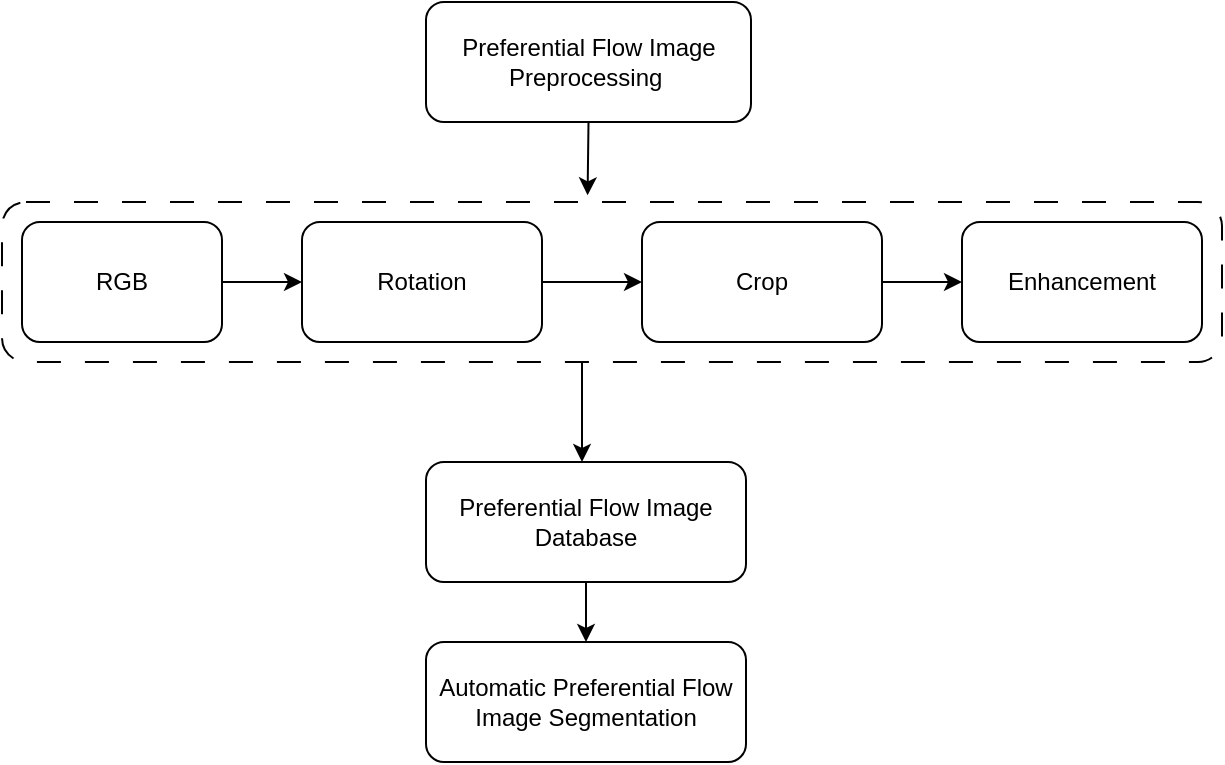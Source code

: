 <mxfile version="21.1.0" type="github">
  <diagram id="C5RBs43oDa-KdzZeNtuy" name="Page-1">
    <mxGraphModel dx="1000" dy="553" grid="1" gridSize="10" guides="1" tooltips="1" connect="1" arrows="1" fold="1" page="1" pageScale="1" pageWidth="827" pageHeight="1169" math="0" shadow="0">
      <root>
        <mxCell id="WIyWlLk6GJQsqaUBKTNV-0" />
        <mxCell id="WIyWlLk6GJQsqaUBKTNV-1" parent="WIyWlLk6GJQsqaUBKTNV-0" />
        <mxCell id="WIyWlLk6GJQsqaUBKTNV-3" value="Preferential Flow Image Preprocessing&amp;nbsp;" style="rounded=1;whiteSpace=wrap;html=1;fontSize=12;glass=0;strokeWidth=1;shadow=0;" parent="WIyWlLk6GJQsqaUBKTNV-1" vertex="1">
          <mxGeometry x="332" y="70" width="162.5" height="60" as="geometry" />
        </mxCell>
        <mxCell id="q1-tNbCSSyaoMxbJ7HrU-12" value="" style="edgeStyle=orthogonalEdgeStyle;rounded=0;orthogonalLoop=1;jettySize=auto;html=1;" edge="1" parent="WIyWlLk6GJQsqaUBKTNV-1" source="q1-tNbCSSyaoMxbJ7HrU-0" target="q1-tNbCSSyaoMxbJ7HrU-10">
          <mxGeometry relative="1" as="geometry">
            <Array as="points">
              <mxPoint x="410" y="280" />
              <mxPoint x="410" y="280" />
            </Array>
          </mxGeometry>
        </mxCell>
        <mxCell id="q1-tNbCSSyaoMxbJ7HrU-0" value="" style="rounded=1;whiteSpace=wrap;html=1;dashed=1;dashPattern=12 12;" vertex="1" parent="WIyWlLk6GJQsqaUBKTNV-1">
          <mxGeometry x="120" y="170" width="610" height="80" as="geometry" />
        </mxCell>
        <mxCell id="q1-tNbCSSyaoMxbJ7HrU-7" value="" style="edgeStyle=orthogonalEdgeStyle;rounded=0;orthogonalLoop=1;jettySize=auto;html=1;" edge="1" parent="WIyWlLk6GJQsqaUBKTNV-1" source="q1-tNbCSSyaoMxbJ7HrU-1" target="q1-tNbCSSyaoMxbJ7HrU-2">
          <mxGeometry relative="1" as="geometry" />
        </mxCell>
        <mxCell id="q1-tNbCSSyaoMxbJ7HrU-1" value="RGB" style="rounded=1;whiteSpace=wrap;html=1;" vertex="1" parent="WIyWlLk6GJQsqaUBKTNV-1">
          <mxGeometry x="130" y="180" width="100" height="60" as="geometry" />
        </mxCell>
        <mxCell id="q1-tNbCSSyaoMxbJ7HrU-8" value="" style="edgeStyle=orthogonalEdgeStyle;rounded=0;orthogonalLoop=1;jettySize=auto;html=1;" edge="1" parent="WIyWlLk6GJQsqaUBKTNV-1" source="q1-tNbCSSyaoMxbJ7HrU-2" target="q1-tNbCSSyaoMxbJ7HrU-3">
          <mxGeometry relative="1" as="geometry" />
        </mxCell>
        <mxCell id="q1-tNbCSSyaoMxbJ7HrU-2" value="Rotation" style="rounded=1;whiteSpace=wrap;html=1;" vertex="1" parent="WIyWlLk6GJQsqaUBKTNV-1">
          <mxGeometry x="270" y="180" width="120" height="60" as="geometry" />
        </mxCell>
        <mxCell id="q1-tNbCSSyaoMxbJ7HrU-9" value="" style="edgeStyle=orthogonalEdgeStyle;rounded=0;orthogonalLoop=1;jettySize=auto;html=1;" edge="1" parent="WIyWlLk6GJQsqaUBKTNV-1" source="q1-tNbCSSyaoMxbJ7HrU-3" target="q1-tNbCSSyaoMxbJ7HrU-4">
          <mxGeometry relative="1" as="geometry" />
        </mxCell>
        <mxCell id="q1-tNbCSSyaoMxbJ7HrU-3" value="Crop" style="rounded=1;whiteSpace=wrap;html=1;" vertex="1" parent="WIyWlLk6GJQsqaUBKTNV-1">
          <mxGeometry x="440" y="180" width="120" height="60" as="geometry" />
        </mxCell>
        <mxCell id="q1-tNbCSSyaoMxbJ7HrU-4" value="Enhancement" style="rounded=1;whiteSpace=wrap;html=1;" vertex="1" parent="WIyWlLk6GJQsqaUBKTNV-1">
          <mxGeometry x="600" y="180" width="120" height="60" as="geometry" />
        </mxCell>
        <mxCell id="q1-tNbCSSyaoMxbJ7HrU-14" value="" style="edgeStyle=orthogonalEdgeStyle;rounded=0;orthogonalLoop=1;jettySize=auto;html=1;" edge="1" parent="WIyWlLk6GJQsqaUBKTNV-1" source="q1-tNbCSSyaoMxbJ7HrU-10" target="q1-tNbCSSyaoMxbJ7HrU-13">
          <mxGeometry relative="1" as="geometry" />
        </mxCell>
        <mxCell id="q1-tNbCSSyaoMxbJ7HrU-10" value="Preferential Flow Image Database" style="rounded=1;whiteSpace=wrap;html=1;" vertex="1" parent="WIyWlLk6GJQsqaUBKTNV-1">
          <mxGeometry x="332" y="300" width="160" height="60" as="geometry" />
        </mxCell>
        <mxCell id="q1-tNbCSSyaoMxbJ7HrU-11" value="" style="endArrow=classic;html=1;rounded=0;exitX=0.5;exitY=1;exitDx=0;exitDy=0;entryX=0.48;entryY=-0.042;entryDx=0;entryDy=0;entryPerimeter=0;" edge="1" parent="WIyWlLk6GJQsqaUBKTNV-1" source="WIyWlLk6GJQsqaUBKTNV-3" target="q1-tNbCSSyaoMxbJ7HrU-0">
          <mxGeometry width="50" height="50" relative="1" as="geometry">
            <mxPoint x="390" y="280" as="sourcePoint" />
            <mxPoint x="440" y="230" as="targetPoint" />
          </mxGeometry>
        </mxCell>
        <mxCell id="q1-tNbCSSyaoMxbJ7HrU-13" value="Automatic Preferential Flow Image Segmentation" style="rounded=1;whiteSpace=wrap;html=1;" vertex="1" parent="WIyWlLk6GJQsqaUBKTNV-1">
          <mxGeometry x="332" y="390" width="160" height="60" as="geometry" />
        </mxCell>
      </root>
    </mxGraphModel>
  </diagram>
</mxfile>
